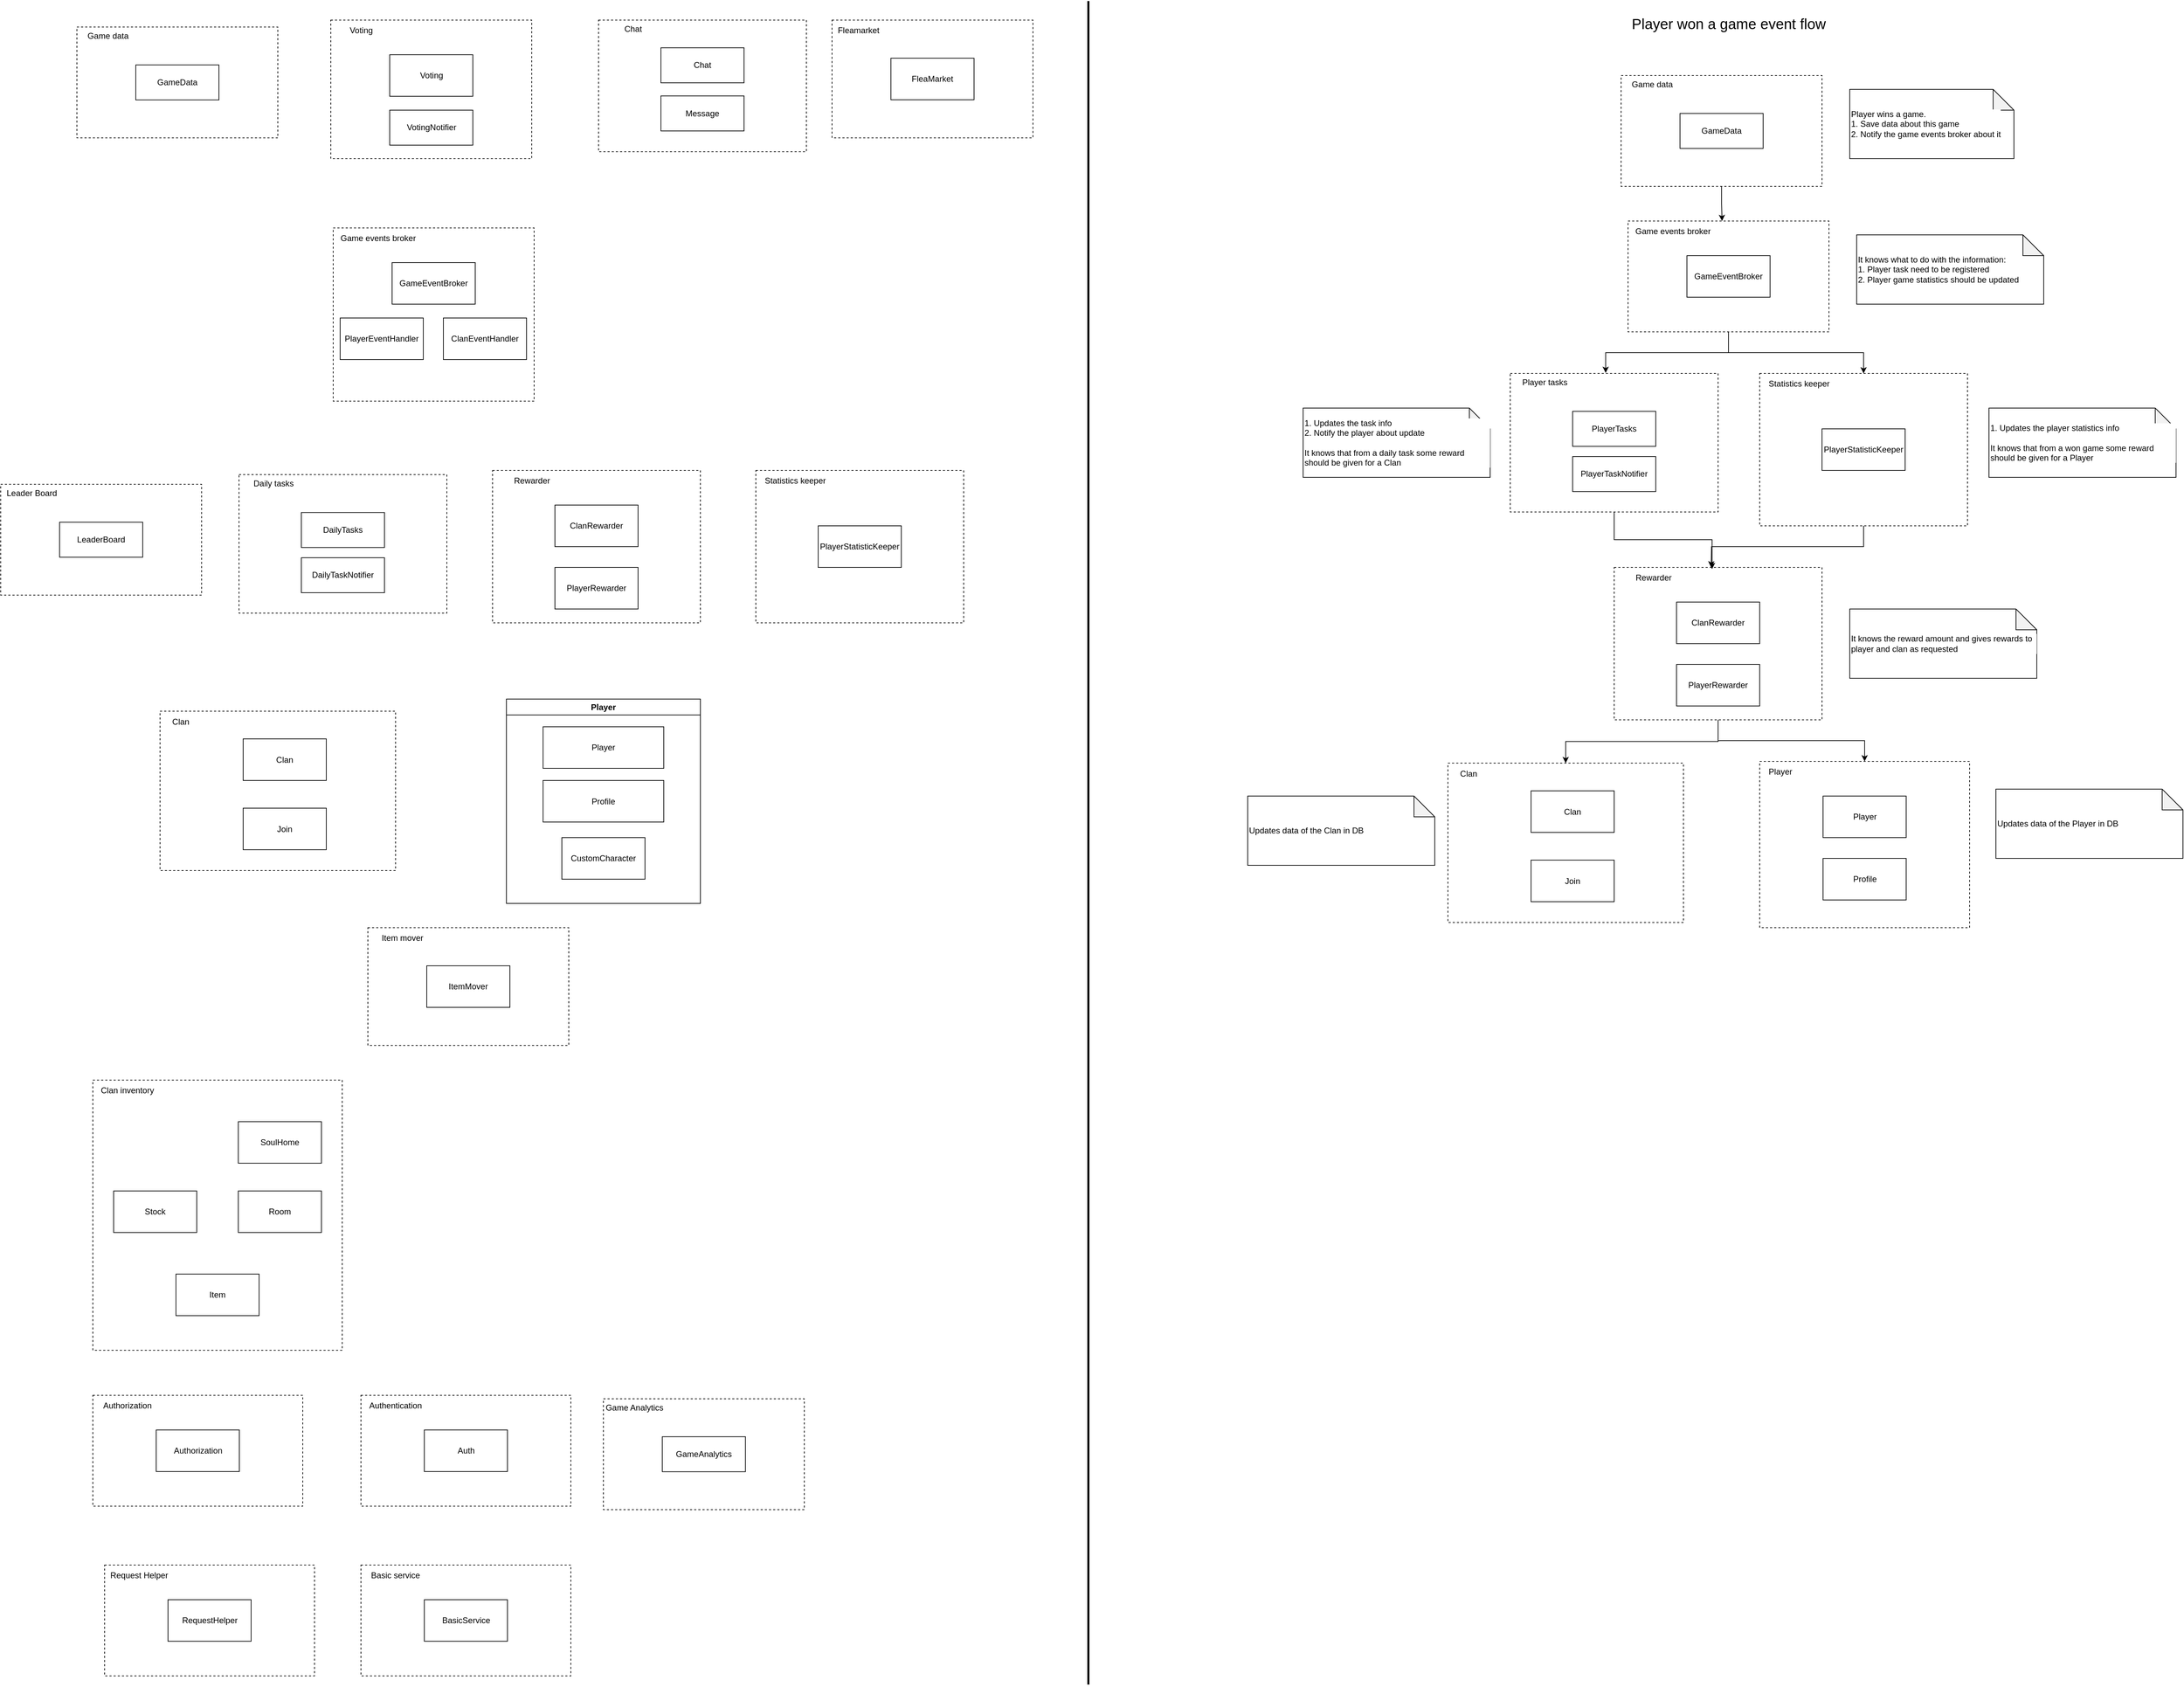 <mxfile version="26.0.9">
  <diagram id="C5RBs43oDa-KdzZeNtuy" name="Page-1">
    <mxGraphModel dx="1562" dy="2119" grid="1" gridSize="10" guides="1" tooltips="1" connect="1" arrows="1" fold="1" page="1" pageScale="1" pageWidth="827" pageHeight="1169" background="#ffffff" math="0" shadow="0">
      <root>
        <mxCell id="WIyWlLk6GJQsqaUBKTNV-0" />
        <mxCell id="WIyWlLk6GJQsqaUBKTNV-1" parent="WIyWlLk6GJQsqaUBKTNV-0" />
        <mxCell id="xSpBKCksksXmDGPZZ2uK-2" value="" style="rounded=0;whiteSpace=wrap;html=1;dashed=1;fillColor=none;labelBackgroundColor=default;" parent="WIyWlLk6GJQsqaUBKTNV-1" vertex="1">
          <mxGeometry x="273" y="480" width="360" height="390" as="geometry" />
        </mxCell>
        <mxCell id="_3Yxe7j3_LtKffiDOUv9-1" value="SoulHome" style="rounded=0;whiteSpace=wrap;html=1;labelBackgroundColor=default;" parent="WIyWlLk6GJQsqaUBKTNV-1" vertex="1">
          <mxGeometry x="483" y="540" width="120" height="60" as="geometry" />
        </mxCell>
        <mxCell id="_3Yxe7j3_LtKffiDOUv9-2" value="Stock" style="rounded=0;whiteSpace=wrap;html=1;labelBackgroundColor=default;" parent="WIyWlLk6GJQsqaUBKTNV-1" vertex="1">
          <mxGeometry x="303" y="640" width="120" height="60" as="geometry" />
        </mxCell>
        <mxCell id="_3Yxe7j3_LtKffiDOUv9-3" value="Room" style="rounded=0;whiteSpace=wrap;html=1;labelBackgroundColor=default;" parent="WIyWlLk6GJQsqaUBKTNV-1" vertex="1">
          <mxGeometry x="483" y="640" width="120" height="60" as="geometry" />
        </mxCell>
        <mxCell id="_3Yxe7j3_LtKffiDOUv9-4" value="Item" style="rounded=0;whiteSpace=wrap;html=1;labelBackgroundColor=default;" parent="WIyWlLk6GJQsqaUBKTNV-1" vertex="1">
          <mxGeometry x="393" y="760" width="120" height="60" as="geometry" />
        </mxCell>
        <mxCell id="xSpBKCksksXmDGPZZ2uK-0" value="Clan inventory" style="text;html=1;align=center;verticalAlign=middle;whiteSpace=wrap;rounded=0;labelBackgroundColor=default;" parent="WIyWlLk6GJQsqaUBKTNV-1" vertex="1">
          <mxGeometry x="273" y="480" width="100" height="30" as="geometry" />
        </mxCell>
        <mxCell id="xSpBKCksksXmDGPZZ2uK-36" value="" style="group;labelBackgroundColor=default;" parent="WIyWlLk6GJQsqaUBKTNV-1" vertex="1" connectable="0">
          <mxGeometry x="370" y="-52.5" width="340" height="230" as="geometry" />
        </mxCell>
        <mxCell id="xSpBKCksksXmDGPZZ2uK-1" value="" style="rounded=0;whiteSpace=wrap;html=1;dashed=1;fillColor=none;labelBackgroundColor=default;" parent="xSpBKCksksXmDGPZZ2uK-36" vertex="1">
          <mxGeometry width="340" height="230" as="geometry" />
        </mxCell>
        <mxCell id="_3Yxe7j3_LtKffiDOUv9-0" value="Clan" style="rounded=0;whiteSpace=wrap;html=1;labelBackgroundColor=default;" parent="xSpBKCksksXmDGPZZ2uK-36" vertex="1">
          <mxGeometry x="120" y="40" width="120" height="60" as="geometry" />
        </mxCell>
        <mxCell id="_3Yxe7j3_LtKffiDOUv9-15" value="Clan" style="text;html=1;align=center;verticalAlign=middle;whiteSpace=wrap;rounded=0;labelBackgroundColor=default;" parent="xSpBKCksksXmDGPZZ2uK-36" vertex="1">
          <mxGeometry width="60" height="30" as="geometry" />
        </mxCell>
        <mxCell id="xSpBKCksksXmDGPZZ2uK-3" value="Join" style="rounded=0;whiteSpace=wrap;html=1;labelBackgroundColor=default;" parent="xSpBKCksksXmDGPZZ2uK-36" vertex="1">
          <mxGeometry x="120" y="140" width="120" height="60" as="geometry" />
        </mxCell>
        <mxCell id="xSpBKCksksXmDGPZZ2uK-39" value="" style="group;labelBackgroundColor=default;" parent="WIyWlLk6GJQsqaUBKTNV-1" vertex="1" connectable="0">
          <mxGeometry x="660" y="935" width="303" height="160" as="geometry" />
        </mxCell>
        <mxCell id="xSpBKCksksXmDGPZZ2uK-23" value="" style="rounded=0;whiteSpace=wrap;html=1;dashed=1;fillColor=none;labelBackgroundColor=default;" parent="xSpBKCksksXmDGPZZ2uK-39" vertex="1">
          <mxGeometry width="303" height="160" as="geometry" />
        </mxCell>
        <mxCell id="xSpBKCksksXmDGPZZ2uK-24" value="Auth" style="rounded=0;whiteSpace=wrap;html=1;labelBackgroundColor=default;" parent="xSpBKCksksXmDGPZZ2uK-39" vertex="1">
          <mxGeometry x="91.5" y="50" width="120" height="60" as="geometry" />
        </mxCell>
        <mxCell id="xSpBKCksksXmDGPZZ2uK-26" value="Authentication" style="text;html=1;align=center;verticalAlign=middle;whiteSpace=wrap;rounded=0;labelBackgroundColor=default;" parent="xSpBKCksksXmDGPZZ2uK-39" vertex="1">
          <mxGeometry width="100" height="30" as="geometry" />
        </mxCell>
        <mxCell id="xSpBKCksksXmDGPZZ2uK-41" value="" style="group;labelBackgroundColor=default;" parent="WIyWlLk6GJQsqaUBKTNV-1" vertex="1" connectable="0">
          <mxGeometry x="250" y="-1040" width="290" height="160" as="geometry" />
        </mxCell>
        <mxCell id="_3Yxe7j3_LtKffiDOUv9-13" value="" style="rounded=0;whiteSpace=wrap;html=1;dashed=1;fillColor=none;labelBackgroundColor=default;" parent="xSpBKCksksXmDGPZZ2uK-41" vertex="1">
          <mxGeometry width="290" height="160" as="geometry" />
        </mxCell>
        <mxCell id="_3Yxe7j3_LtKffiDOUv9-8" value="GameData" style="rounded=0;whiteSpace=wrap;html=1;labelBackgroundColor=default;" parent="xSpBKCksksXmDGPZZ2uK-41" vertex="1">
          <mxGeometry x="85" y="54.738" width="120" height="50.526" as="geometry" />
        </mxCell>
        <mxCell id="_3Yxe7j3_LtKffiDOUv9-18" value="Game data" style="text;html=1;align=center;verticalAlign=middle;whiteSpace=wrap;rounded=0;labelBackgroundColor=default;" parent="xSpBKCksksXmDGPZZ2uK-41" vertex="1">
          <mxGeometry width="90" height="25.263" as="geometry" />
        </mxCell>
        <mxCell id="xSpBKCksksXmDGPZZ2uK-42" value="" style="group;labelBackgroundColor=default;" parent="WIyWlLk6GJQsqaUBKTNV-1" vertex="1" connectable="0">
          <mxGeometry x="273" y="935" width="303" height="160" as="geometry" />
        </mxCell>
        <mxCell id="xSpBKCksksXmDGPZZ2uK-28" value="" style="rounded=0;whiteSpace=wrap;html=1;dashed=1;fillColor=none;labelBackgroundColor=default;" parent="xSpBKCksksXmDGPZZ2uK-42" vertex="1">
          <mxGeometry width="303" height="160" as="geometry" />
        </mxCell>
        <mxCell id="xSpBKCksksXmDGPZZ2uK-29" value="Authorization" style="rounded=0;whiteSpace=wrap;html=1;labelBackgroundColor=default;" parent="xSpBKCksksXmDGPZZ2uK-42" vertex="1">
          <mxGeometry x="91.5" y="50" width="120" height="60" as="geometry" />
        </mxCell>
        <mxCell id="xSpBKCksksXmDGPZZ2uK-30" value="Authorization" style="text;html=1;align=center;verticalAlign=middle;whiteSpace=wrap;rounded=0;labelBackgroundColor=default;" parent="xSpBKCksksXmDGPZZ2uK-42" vertex="1">
          <mxGeometry width="100" height="30" as="geometry" />
        </mxCell>
        <mxCell id="xSpBKCksksXmDGPZZ2uK-43" value="" style="group;labelBackgroundColor=default;" parent="WIyWlLk6GJQsqaUBKTNV-1" vertex="1" connectable="0">
          <mxGeometry x="1340" y="-1050" width="290" height="170" as="geometry" />
        </mxCell>
        <mxCell id="_3Yxe7j3_LtKffiDOUv9-14" value="" style="rounded=0;whiteSpace=wrap;html=1;dashed=1;fillColor=none;labelBackgroundColor=default;" parent="xSpBKCksksXmDGPZZ2uK-43" vertex="1">
          <mxGeometry width="290" height="170" as="geometry" />
        </mxCell>
        <mxCell id="_3Yxe7j3_LtKffiDOUv9-9" value="FleaMarket" style="rounded=0;whiteSpace=wrap;html=1;labelBackgroundColor=default;" parent="xSpBKCksksXmDGPZZ2uK-43" vertex="1">
          <mxGeometry x="85" y="55" width="120" height="60" as="geometry" />
        </mxCell>
        <mxCell id="_3Yxe7j3_LtKffiDOUv9-17" value="Fleamarket&amp;nbsp;" style="text;html=1;align=center;verticalAlign=middle;whiteSpace=wrap;rounded=0;labelBackgroundColor=default;" parent="xSpBKCksksXmDGPZZ2uK-43" vertex="1">
          <mxGeometry x="10" width="60" height="30" as="geometry" />
        </mxCell>
        <mxCell id="xSpBKCksksXmDGPZZ2uK-45" value="" style="group;labelBackgroundColor=default;" parent="WIyWlLk6GJQsqaUBKTNV-1" vertex="1" connectable="0">
          <mxGeometry x="660" y="1180" width="303" height="160" as="geometry" />
        </mxCell>
        <mxCell id="xSpBKCksksXmDGPZZ2uK-32" value="" style="rounded=0;whiteSpace=wrap;html=1;dashed=1;fillColor=none;labelBackgroundColor=default;" parent="xSpBKCksksXmDGPZZ2uK-45" vertex="1">
          <mxGeometry width="303" height="160" as="geometry" />
        </mxCell>
        <mxCell id="xSpBKCksksXmDGPZZ2uK-33" value="Ba&lt;span style=&quot;&quot;&gt;sic service&lt;/span&gt;" style="text;html=1;align=center;verticalAlign=middle;whiteSpace=wrap;rounded=0;labelBackgroundColor=default;" parent="xSpBKCksksXmDGPZZ2uK-45" vertex="1">
          <mxGeometry width="100" height="30" as="geometry" />
        </mxCell>
        <mxCell id="xSpBKCksksXmDGPZZ2uK-35" value="BasicService" style="rounded=0;whiteSpace=wrap;html=1;labelBackgroundColor=default;" parent="xSpBKCksksXmDGPZZ2uK-45" vertex="1">
          <mxGeometry x="91.5" y="50" width="120" height="60" as="geometry" />
        </mxCell>
        <mxCell id="xSpBKCksksXmDGPZZ2uK-49" value="" style="group;labelBackgroundColor=default;" parent="WIyWlLk6GJQsqaUBKTNV-1" vertex="1" connectable="0">
          <mxGeometry x="850" y="-400" width="300" height="220" as="geometry" />
        </mxCell>
        <mxCell id="xSpBKCksksXmDGPZZ2uK-50" value="" style="rounded=0;whiteSpace=wrap;html=1;dashed=1;fillColor=none;labelBackgroundColor=default;" parent="xSpBKCksksXmDGPZZ2uK-49" vertex="1">
          <mxGeometry width="300" height="220" as="geometry" />
        </mxCell>
        <mxCell id="xSpBKCksksXmDGPZZ2uK-51" value="ClanRewarder" style="rounded=0;whiteSpace=wrap;html=1;labelBackgroundColor=default;" parent="xSpBKCksksXmDGPZZ2uK-49" vertex="1">
          <mxGeometry x="90" y="50" width="120" height="60" as="geometry" />
        </mxCell>
        <mxCell id="xSpBKCksksXmDGPZZ2uK-52" value="Rewarder" style="text;html=1;align=center;verticalAlign=middle;whiteSpace=wrap;rounded=0;labelBackgroundColor=default;" parent="xSpBKCksksXmDGPZZ2uK-49" vertex="1">
          <mxGeometry width="114" height="30" as="geometry" />
        </mxCell>
        <mxCell id="xSpBKCksksXmDGPZZ2uK-53" value="PlayerRewarder" style="rounded=0;whiteSpace=wrap;html=1;labelBackgroundColor=default;" parent="xSpBKCksksXmDGPZZ2uK-49" vertex="1">
          <mxGeometry x="90" y="140" width="120" height="60" as="geometry" />
        </mxCell>
        <mxCell id="xSpBKCksksXmDGPZZ2uK-79" value="" style="group;labelBackgroundColor=default;" parent="WIyWlLk6GJQsqaUBKTNV-1" vertex="1" connectable="0">
          <mxGeometry x="670" y="260" width="290" height="170" as="geometry" />
        </mxCell>
        <mxCell id="xSpBKCksksXmDGPZZ2uK-80" value="" style="rounded=0;whiteSpace=wrap;html=1;dashed=1;fillColor=none;labelBackgroundColor=default;" parent="xSpBKCksksXmDGPZZ2uK-79" vertex="1">
          <mxGeometry width="290" height="170" as="geometry" />
        </mxCell>
        <mxCell id="xSpBKCksksXmDGPZZ2uK-81" value="ItemMover" style="rounded=0;whiteSpace=wrap;html=1;labelBackgroundColor=default;" parent="xSpBKCksksXmDGPZZ2uK-79" vertex="1">
          <mxGeometry x="85" y="55" width="120" height="60" as="geometry" />
        </mxCell>
        <mxCell id="xSpBKCksksXmDGPZZ2uK-82" value="Item mover" style="text;html=1;align=center;verticalAlign=middle;whiteSpace=wrap;rounded=0;labelBackgroundColor=default;" parent="xSpBKCksksXmDGPZZ2uK-79" vertex="1">
          <mxGeometry x="10" width="80" height="30" as="geometry" />
        </mxCell>
        <mxCell id="xSpBKCksksXmDGPZZ2uK-92" value="" style="group;labelBackgroundColor=default;" parent="WIyWlLk6GJQsqaUBKTNV-1" vertex="1" connectable="0">
          <mxGeometry x="1003" y="-1050" width="300" height="190" as="geometry" />
        </mxCell>
        <mxCell id="xSpBKCksksXmDGPZZ2uK-93" value="" style="rounded=0;whiteSpace=wrap;html=1;dashed=1;fillColor=none;labelBackgroundColor=default;" parent="xSpBKCksksXmDGPZZ2uK-92" vertex="1">
          <mxGeometry width="300" height="190" as="geometry" />
        </mxCell>
        <mxCell id="xSpBKCksksXmDGPZZ2uK-94" value="Chat" style="rounded=0;whiteSpace=wrap;html=1;labelBackgroundColor=default;" parent="xSpBKCksksXmDGPZZ2uK-92" vertex="1">
          <mxGeometry x="90" y="39.997" width="120" height="50.526" as="geometry" />
        </mxCell>
        <mxCell id="xSpBKCksksXmDGPZZ2uK-95" value="Chat" style="text;html=1;align=center;verticalAlign=middle;whiteSpace=wrap;rounded=0;labelBackgroundColor=default;" parent="xSpBKCksksXmDGPZZ2uK-92" vertex="1">
          <mxGeometry width="100" height="25.263" as="geometry" />
        </mxCell>
        <mxCell id="xSpBKCksksXmDGPZZ2uK-96" value="Message" style="rounded=0;whiteSpace=wrap;html=1;labelBackgroundColor=default;" parent="xSpBKCksksXmDGPZZ2uK-92" vertex="1">
          <mxGeometry x="90" y="109.477" width="120" height="50.526" as="geometry" />
        </mxCell>
        <mxCell id="xSpBKCksksXmDGPZZ2uK-101" value="" style="group;labelBackgroundColor=default;" parent="WIyWlLk6GJQsqaUBKTNV-1" vertex="1" connectable="0">
          <mxGeometry x="1230" y="-400" width="300" height="220" as="geometry" />
        </mxCell>
        <mxCell id="xSpBKCksksXmDGPZZ2uK-102" value="" style="rounded=0;whiteSpace=wrap;html=1;dashed=1;fillColor=none;labelBackgroundColor=default;" parent="xSpBKCksksXmDGPZZ2uK-101" vertex="1">
          <mxGeometry width="300" height="220" as="geometry" />
        </mxCell>
        <mxCell id="xSpBKCksksXmDGPZZ2uK-104" value="Statistics keeper" style="text;html=1;align=center;verticalAlign=middle;whiteSpace=wrap;rounded=0;labelBackgroundColor=default;" parent="xSpBKCksksXmDGPZZ2uK-101" vertex="1">
          <mxGeometry width="114" height="30" as="geometry" />
        </mxCell>
        <mxCell id="xSpBKCksksXmDGPZZ2uK-105" value="PlayerStatisticKeeper" style="rounded=0;whiteSpace=wrap;html=1;labelBackgroundColor=default;" parent="xSpBKCksksXmDGPZZ2uK-101" vertex="1">
          <mxGeometry x="90" y="80" width="120" height="60" as="geometry" />
        </mxCell>
        <mxCell id="xSpBKCksksXmDGPZZ2uK-106" value="" style="group;labelBackgroundColor=default;" parent="WIyWlLk6GJQsqaUBKTNV-1" vertex="1" connectable="0">
          <mxGeometry x="620" y="-750" width="290" height="250" as="geometry" />
        </mxCell>
        <mxCell id="xSpBKCksksXmDGPZZ2uK-107" value="" style="rounded=0;whiteSpace=wrap;html=1;dashed=1;fillColor=none;labelBackgroundColor=default;" parent="xSpBKCksksXmDGPZZ2uK-106" vertex="1">
          <mxGeometry width="290" height="250" as="geometry" />
        </mxCell>
        <mxCell id="xSpBKCksksXmDGPZZ2uK-108" value="GameEventBroker" style="rounded=0;whiteSpace=wrap;html=1;labelBackgroundColor=default;" parent="xSpBKCksksXmDGPZZ2uK-106" vertex="1">
          <mxGeometry x="85" y="50" width="120" height="60" as="geometry" />
        </mxCell>
        <mxCell id="xSpBKCksksXmDGPZZ2uK-109" value="Game events broker" style="text;html=1;align=center;verticalAlign=middle;whiteSpace=wrap;rounded=0;labelBackgroundColor=default;" parent="xSpBKCksksXmDGPZZ2uK-106" vertex="1">
          <mxGeometry width="130" height="30" as="geometry" />
        </mxCell>
        <mxCell id="3SYLePcLEChU1F_e8hGt-3" value="PlayerEventHandler" style="rounded=0;whiteSpace=wrap;html=1;labelBackgroundColor=default;" parent="xSpBKCksksXmDGPZZ2uK-106" vertex="1">
          <mxGeometry x="10" y="130" width="120" height="60" as="geometry" />
        </mxCell>
        <mxCell id="3SYLePcLEChU1F_e8hGt-4" value="ClanEventHandler" style="rounded=0;whiteSpace=wrap;html=1;labelBackgroundColor=default;" parent="xSpBKCksksXmDGPZZ2uK-106" vertex="1">
          <mxGeometry x="159" y="130" width="120" height="60" as="geometry" />
        </mxCell>
        <mxCell id="xSpBKCksksXmDGPZZ2uK-116" value="" style="group;labelBackgroundColor=default;" parent="WIyWlLk6GJQsqaUBKTNV-1" vertex="1" connectable="0">
          <mxGeometry x="616.5" y="-1050" width="290" height="200" as="geometry" />
        </mxCell>
        <mxCell id="xSpBKCksksXmDGPZZ2uK-4" value="" style="rounded=0;whiteSpace=wrap;html=1;dashed=1;fillColor=none;container=0;labelBackgroundColor=default;" parent="xSpBKCksksXmDGPZZ2uK-116" vertex="1">
          <mxGeometry width="290" height="200" as="geometry" />
        </mxCell>
        <mxCell id="_3Yxe7j3_LtKffiDOUv9-10" value="Voting" style="rounded=0;whiteSpace=wrap;html=1;container=0;labelBackgroundColor=default;" parent="xSpBKCksksXmDGPZZ2uK-116" vertex="1">
          <mxGeometry x="85" y="50" width="120" height="60" as="geometry" />
        </mxCell>
        <mxCell id="xSpBKCksksXmDGPZZ2uK-5" value="Voting" style="text;html=1;align=center;verticalAlign=middle;whiteSpace=wrap;rounded=0;container=0;labelBackgroundColor=default;" parent="xSpBKCksksXmDGPZZ2uK-116" vertex="1">
          <mxGeometry width="87" height="30" as="geometry" />
        </mxCell>
        <mxCell id="xSpBKCksksXmDGPZZ2uK-115" value="VotingNotifier" style="rounded=0;whiteSpace=wrap;html=1;container=0;labelBackgroundColor=default;" parent="xSpBKCksksXmDGPZZ2uK-116" vertex="1">
          <mxGeometry x="85" y="129.997" width="120" height="50.526" as="geometry" />
        </mxCell>
        <mxCell id="xSpBKCksksXmDGPZZ2uK-117" value="" style="group;labelBackgroundColor=default;" parent="WIyWlLk6GJQsqaUBKTNV-1" vertex="1" connectable="0">
          <mxGeometry x="484" y="-394" width="300" height="200" as="geometry" />
        </mxCell>
        <mxCell id="xSpBKCksksXmDGPZZ2uK-8" value="" style="rounded=0;whiteSpace=wrap;html=1;dashed=1;fillColor=none;labelBackgroundColor=default;" parent="xSpBKCksksXmDGPZZ2uK-117" vertex="1">
          <mxGeometry width="300" height="200" as="geometry" />
        </mxCell>
        <mxCell id="_3Yxe7j3_LtKffiDOUv9-7" value="DailyTasks" style="rounded=0;whiteSpace=wrap;html=1;labelBackgroundColor=default;" parent="xSpBKCksksXmDGPZZ2uK-117" vertex="1">
          <mxGeometry x="90" y="54.737" width="120" height="50.526" as="geometry" />
        </mxCell>
        <mxCell id="xSpBKCksksXmDGPZZ2uK-9" value="Daily tasks" style="text;html=1;align=center;verticalAlign=middle;whiteSpace=wrap;rounded=0;labelBackgroundColor=default;" parent="xSpBKCksksXmDGPZZ2uK-117" vertex="1">
          <mxGeometry width="100" height="25.263" as="geometry" />
        </mxCell>
        <mxCell id="xSpBKCksksXmDGPZZ2uK-112" value="DailyTaskNotifier" style="rounded=0;whiteSpace=wrap;html=1;labelBackgroundColor=default;" parent="xSpBKCksksXmDGPZZ2uK-117" vertex="1">
          <mxGeometry x="90" y="119.997" width="120" height="50.526" as="geometry" />
        </mxCell>
        <mxCell id="xSpBKCksksXmDGPZZ2uK-120" value="" style="group;labelBackgroundColor=default;" parent="WIyWlLk6GJQsqaUBKTNV-1" vertex="1" connectable="0">
          <mxGeometry x="2479" y="-970" width="290" height="160" as="geometry" />
        </mxCell>
        <mxCell id="xSpBKCksksXmDGPZZ2uK-121" value="" style="rounded=0;whiteSpace=wrap;html=1;dashed=1;fillColor=none;labelBackgroundColor=default;" parent="xSpBKCksksXmDGPZZ2uK-120" vertex="1">
          <mxGeometry width="290" height="160" as="geometry" />
        </mxCell>
        <mxCell id="xSpBKCksksXmDGPZZ2uK-122" value="GameData" style="rounded=0;whiteSpace=wrap;html=1;labelBackgroundColor=default;" parent="xSpBKCksksXmDGPZZ2uK-120" vertex="1">
          <mxGeometry x="85" y="54.738" width="120" height="50.526" as="geometry" />
        </mxCell>
        <mxCell id="xSpBKCksksXmDGPZZ2uK-123" value="Game data" style="text;html=1;align=center;verticalAlign=middle;whiteSpace=wrap;rounded=0;labelBackgroundColor=default;" parent="xSpBKCksksXmDGPZZ2uK-120" vertex="1">
          <mxGeometry width="90" height="25.263" as="geometry" />
        </mxCell>
        <mxCell id="xSpBKCksksXmDGPZZ2uK-124" value="" style="group;labelBackgroundColor=default;" parent="WIyWlLk6GJQsqaUBKTNV-1" vertex="1" connectable="0">
          <mxGeometry x="2489" y="-760" width="290" height="160" as="geometry" />
        </mxCell>
        <mxCell id="xSpBKCksksXmDGPZZ2uK-125" value="" style="rounded=0;whiteSpace=wrap;html=1;dashed=1;fillColor=none;labelBackgroundColor=default;" parent="xSpBKCksksXmDGPZZ2uK-124" vertex="1">
          <mxGeometry width="290" height="160" as="geometry" />
        </mxCell>
        <mxCell id="xSpBKCksksXmDGPZZ2uK-126" value="GameEventBroker" style="rounded=0;whiteSpace=wrap;html=1;labelBackgroundColor=default;" parent="xSpBKCksksXmDGPZZ2uK-124" vertex="1">
          <mxGeometry x="85" y="50" width="120" height="60" as="geometry" />
        </mxCell>
        <mxCell id="xSpBKCksksXmDGPZZ2uK-127" value="Game events broker" style="text;html=1;align=center;verticalAlign=middle;whiteSpace=wrap;rounded=0;labelBackgroundColor=default;" parent="xSpBKCksksXmDGPZZ2uK-124" vertex="1">
          <mxGeometry width="130" height="30" as="geometry" />
        </mxCell>
        <mxCell id="xSpBKCksksXmDGPZZ2uK-128" value="" style="group;labelBackgroundColor=default;" parent="WIyWlLk6GJQsqaUBKTNV-1" vertex="1" connectable="0">
          <mxGeometry x="2319" y="-540" width="300" height="200" as="geometry" />
        </mxCell>
        <mxCell id="xSpBKCksksXmDGPZZ2uK-129" value="" style="rounded=0;whiteSpace=wrap;html=1;dashed=1;fillColor=none;labelBackgroundColor=default;" parent="xSpBKCksksXmDGPZZ2uK-128" vertex="1">
          <mxGeometry width="300" height="200" as="geometry" />
        </mxCell>
        <mxCell id="xSpBKCksksXmDGPZZ2uK-130" value="PlayerTasks" style="rounded=0;whiteSpace=wrap;html=1;labelBackgroundColor=default;" parent="xSpBKCksksXmDGPZZ2uK-128" vertex="1">
          <mxGeometry x="90" y="54.737" width="120" height="50.526" as="geometry" />
        </mxCell>
        <mxCell id="xSpBKCksksXmDGPZZ2uK-131" value="Player tasks" style="text;html=1;align=center;verticalAlign=middle;whiteSpace=wrap;rounded=0;labelBackgroundColor=default;" parent="xSpBKCksksXmDGPZZ2uK-128" vertex="1">
          <mxGeometry width="100" height="25.263" as="geometry" />
        </mxCell>
        <mxCell id="xSpBKCksksXmDGPZZ2uK-132" value="PlayerTaskNotifier" style="rounded=0;whiteSpace=wrap;html=1;labelBackgroundColor=default;" parent="xSpBKCksksXmDGPZZ2uK-128" vertex="1">
          <mxGeometry x="90" y="119.997" width="120" height="50.526" as="geometry" />
        </mxCell>
        <mxCell id="xSpBKCksksXmDGPZZ2uK-133" value="" style="group;labelBackgroundColor=default;" parent="WIyWlLk6GJQsqaUBKTNV-1" vertex="1" connectable="0">
          <mxGeometry x="2679" y="-540" width="300" height="220" as="geometry" />
        </mxCell>
        <mxCell id="xSpBKCksksXmDGPZZ2uK-157" style="edgeStyle=orthogonalEdgeStyle;rounded=0;orthogonalLoop=1;jettySize=auto;html=1;exitX=0.5;exitY=1;exitDx=0;exitDy=0;labelBackgroundColor=default;" parent="xSpBKCksksXmDGPZZ2uK-133" source="xSpBKCksksXmDGPZZ2uK-134" edge="1">
          <mxGeometry relative="1" as="geometry">
            <mxPoint x="-70" y="280" as="targetPoint" />
          </mxGeometry>
        </mxCell>
        <mxCell id="xSpBKCksksXmDGPZZ2uK-134" value="" style="rounded=0;whiteSpace=wrap;html=1;dashed=1;fillColor=none;labelBackgroundColor=default;" parent="xSpBKCksksXmDGPZZ2uK-133" vertex="1">
          <mxGeometry width="300" height="220" as="geometry" />
        </mxCell>
        <mxCell id="xSpBKCksksXmDGPZZ2uK-136" value="Statistics keeper" style="text;html=1;align=center;verticalAlign=middle;whiteSpace=wrap;rounded=0;labelBackgroundColor=default;" parent="xSpBKCksksXmDGPZZ2uK-133" vertex="1">
          <mxGeometry width="114" height="30" as="geometry" />
        </mxCell>
        <mxCell id="xSpBKCksksXmDGPZZ2uK-137" value="PlayerStatisticKeeper" style="rounded=0;whiteSpace=wrap;html=1;labelBackgroundColor=default;" parent="xSpBKCksksXmDGPZZ2uK-133" vertex="1">
          <mxGeometry x="90" y="80" width="120" height="60" as="geometry" />
        </mxCell>
        <mxCell id="xSpBKCksksXmDGPZZ2uK-138" value="" style="group;labelBackgroundColor=default;" parent="WIyWlLk6GJQsqaUBKTNV-1" vertex="1" connectable="0">
          <mxGeometry x="2469" y="-260" width="300" height="220" as="geometry" />
        </mxCell>
        <mxCell id="xSpBKCksksXmDGPZZ2uK-139" value="" style="rounded=0;whiteSpace=wrap;html=1;dashed=1;fillColor=none;labelBackgroundColor=default;" parent="xSpBKCksksXmDGPZZ2uK-138" vertex="1">
          <mxGeometry width="300" height="220" as="geometry" />
        </mxCell>
        <mxCell id="xSpBKCksksXmDGPZZ2uK-140" value="ClanRewarder" style="rounded=0;whiteSpace=wrap;html=1;labelBackgroundColor=default;" parent="xSpBKCksksXmDGPZZ2uK-138" vertex="1">
          <mxGeometry x="90" y="50" width="120" height="60" as="geometry" />
        </mxCell>
        <mxCell id="xSpBKCksksXmDGPZZ2uK-141" value="Rewarder" style="text;html=1;align=center;verticalAlign=middle;whiteSpace=wrap;rounded=0;labelBackgroundColor=default;" parent="xSpBKCksksXmDGPZZ2uK-138" vertex="1">
          <mxGeometry width="114" height="30" as="geometry" />
        </mxCell>
        <mxCell id="xSpBKCksksXmDGPZZ2uK-142" value="PlayerRewarder" style="rounded=0;whiteSpace=wrap;html=1;labelBackgroundColor=default;" parent="xSpBKCksksXmDGPZZ2uK-138" vertex="1">
          <mxGeometry x="90" y="140" width="120" height="60" as="geometry" />
        </mxCell>
        <mxCell id="xSpBKCksksXmDGPZZ2uK-143" value="" style="group;labelBackgroundColor=default;" parent="WIyWlLk6GJQsqaUBKTNV-1" vertex="1" connectable="0">
          <mxGeometry x="2229" y="22.5" width="340" height="230" as="geometry" />
        </mxCell>
        <mxCell id="xSpBKCksksXmDGPZZ2uK-144" value="" style="rounded=0;whiteSpace=wrap;html=1;dashed=1;fillColor=none;labelBackgroundColor=default;" parent="xSpBKCksksXmDGPZZ2uK-143" vertex="1">
          <mxGeometry width="340" height="230" as="geometry" />
        </mxCell>
        <mxCell id="xSpBKCksksXmDGPZZ2uK-145" value="Clan" style="rounded=0;whiteSpace=wrap;html=1;labelBackgroundColor=default;" parent="xSpBKCksksXmDGPZZ2uK-143" vertex="1">
          <mxGeometry x="120" y="40" width="120" height="60" as="geometry" />
        </mxCell>
        <mxCell id="xSpBKCksksXmDGPZZ2uK-146" value="Clan" style="text;html=1;align=center;verticalAlign=middle;whiteSpace=wrap;rounded=0;labelBackgroundColor=default;" parent="xSpBKCksksXmDGPZZ2uK-143" vertex="1">
          <mxGeometry width="60" height="30" as="geometry" />
        </mxCell>
        <mxCell id="xSpBKCksksXmDGPZZ2uK-147" value="Join" style="rounded=0;whiteSpace=wrap;html=1;labelBackgroundColor=default;" parent="xSpBKCksksXmDGPZZ2uK-143" vertex="1">
          <mxGeometry x="120" y="140" width="120" height="60" as="geometry" />
        </mxCell>
        <mxCell id="xSpBKCksksXmDGPZZ2uK-148" value="" style="group;labelBackgroundColor=default;" parent="WIyWlLk6GJQsqaUBKTNV-1" vertex="1" connectable="0">
          <mxGeometry x="2679" y="20" width="303" height="240" as="geometry" />
        </mxCell>
        <mxCell id="xSpBKCksksXmDGPZZ2uK-149" value="" style="rounded=0;whiteSpace=wrap;html=1;dashed=1;fillColor=none;labelBackgroundColor=default;" parent="xSpBKCksksXmDGPZZ2uK-148" vertex="1">
          <mxGeometry width="303" height="240" as="geometry" />
        </mxCell>
        <mxCell id="xSpBKCksksXmDGPZZ2uK-150" value="Player" style="rounded=0;whiteSpace=wrap;html=1;labelBackgroundColor=default;" parent="xSpBKCksksXmDGPZZ2uK-148" vertex="1">
          <mxGeometry x="91.5" y="50" width="120" height="60" as="geometry" />
        </mxCell>
        <mxCell id="xSpBKCksksXmDGPZZ2uK-151" value="Player" style="text;html=1;align=center;verticalAlign=middle;whiteSpace=wrap;rounded=0;labelBackgroundColor=default;" parent="xSpBKCksksXmDGPZZ2uK-148" vertex="1">
          <mxGeometry width="60" height="30" as="geometry" />
        </mxCell>
        <mxCell id="xSpBKCksksXmDGPZZ2uK-152" value="Profile" style="rounded=0;whiteSpace=wrap;html=1;labelBackgroundColor=default;" parent="xSpBKCksksXmDGPZZ2uK-148" vertex="1">
          <mxGeometry x="91.5" y="140" width="120" height="60" as="geometry" />
        </mxCell>
        <mxCell id="xSpBKCksksXmDGPZZ2uK-153" style="edgeStyle=orthogonalEdgeStyle;rounded=0;orthogonalLoop=1;jettySize=auto;html=1;exitX=0.5;exitY=1;exitDx=0;exitDy=0;entryX=0.468;entryY=0;entryDx=0;entryDy=0;entryPerimeter=0;labelBackgroundColor=default;" parent="WIyWlLk6GJQsqaUBKTNV-1" source="xSpBKCksksXmDGPZZ2uK-121" target="xSpBKCksksXmDGPZZ2uK-125" edge="1">
          <mxGeometry relative="1" as="geometry" />
        </mxCell>
        <mxCell id="xSpBKCksksXmDGPZZ2uK-154" style="edgeStyle=orthogonalEdgeStyle;rounded=0;orthogonalLoop=1;jettySize=auto;html=1;exitX=0.5;exitY=1;exitDx=0;exitDy=0;entryX=0.459;entryY=-0.004;entryDx=0;entryDy=0;entryPerimeter=0;labelBackgroundColor=default;" parent="WIyWlLk6GJQsqaUBKTNV-1" source="xSpBKCksksXmDGPZZ2uK-125" target="xSpBKCksksXmDGPZZ2uK-129" edge="1">
          <mxGeometry relative="1" as="geometry" />
        </mxCell>
        <mxCell id="xSpBKCksksXmDGPZZ2uK-155" style="edgeStyle=orthogonalEdgeStyle;rounded=0;orthogonalLoop=1;jettySize=auto;html=1;entryX=0.5;entryY=0;entryDx=0;entryDy=0;labelBackgroundColor=default;" parent="WIyWlLk6GJQsqaUBKTNV-1" source="xSpBKCksksXmDGPZZ2uK-125" target="xSpBKCksksXmDGPZZ2uK-134" edge="1">
          <mxGeometry relative="1" as="geometry" />
        </mxCell>
        <mxCell id="xSpBKCksksXmDGPZZ2uK-156" style="edgeStyle=orthogonalEdgeStyle;rounded=0;orthogonalLoop=1;jettySize=auto;html=1;exitX=0.5;exitY=1;exitDx=0;exitDy=0;entryX=0.471;entryY=0.011;entryDx=0;entryDy=0;entryPerimeter=0;labelBackgroundColor=default;" parent="WIyWlLk6GJQsqaUBKTNV-1" source="xSpBKCksksXmDGPZZ2uK-129" target="xSpBKCksksXmDGPZZ2uK-139" edge="1">
          <mxGeometry relative="1" as="geometry" />
        </mxCell>
        <mxCell id="xSpBKCksksXmDGPZZ2uK-158" style="edgeStyle=orthogonalEdgeStyle;rounded=0;orthogonalLoop=1;jettySize=auto;html=1;exitX=0.5;exitY=1;exitDx=0;exitDy=0;labelBackgroundColor=default;" parent="WIyWlLk6GJQsqaUBKTNV-1" source="xSpBKCksksXmDGPZZ2uK-139" target="xSpBKCksksXmDGPZZ2uK-144" edge="1">
          <mxGeometry relative="1" as="geometry" />
        </mxCell>
        <mxCell id="xSpBKCksksXmDGPZZ2uK-159" style="edgeStyle=orthogonalEdgeStyle;rounded=0;orthogonalLoop=1;jettySize=auto;html=1;exitX=0.5;exitY=1;exitDx=0;exitDy=0;labelBackgroundColor=default;" parent="WIyWlLk6GJQsqaUBKTNV-1" source="xSpBKCksksXmDGPZZ2uK-139" target="xSpBKCksksXmDGPZZ2uK-149" edge="1">
          <mxGeometry relative="1" as="geometry" />
        </mxCell>
        <mxCell id="xSpBKCksksXmDGPZZ2uK-161" value="Player wins a game.&lt;div&gt;1. Save data about this game&lt;/div&gt;&lt;div&gt;2. Notify the game events broker about it&lt;/div&gt;" style="shape=note;whiteSpace=wrap;html=1;backgroundOutline=1;darkOpacity=0.05;align=left;labelBackgroundColor=default;" parent="WIyWlLk6GJQsqaUBKTNV-1" vertex="1">
          <mxGeometry x="2809" y="-950" width="237" height="100" as="geometry" />
        </mxCell>
        <mxCell id="xSpBKCksksXmDGPZZ2uK-162" value="&lt;div&gt;It knows what to do with the information:&lt;/div&gt;&lt;div&gt;1. Player task need to be registered&lt;/div&gt;&lt;div&gt;2. Player game statistics should be updated&lt;/div&gt;" style="shape=note;whiteSpace=wrap;html=1;backgroundOutline=1;darkOpacity=0.05;align=left;labelBackgroundColor=default;" parent="WIyWlLk6GJQsqaUBKTNV-1" vertex="1">
          <mxGeometry x="2819" y="-740" width="270" height="100" as="geometry" />
        </mxCell>
        <mxCell id="xSpBKCksksXmDGPZZ2uK-163" value="&lt;div&gt;1. Updates the task info&lt;/div&gt;&lt;div&gt;2. Notify the player about update&lt;/div&gt;&lt;div&gt;&lt;br&gt;&lt;/div&gt;&lt;div&gt;It knows that from a daily task some reward should be given for a Clan&lt;/div&gt;" style="shape=note;whiteSpace=wrap;html=1;backgroundOutline=1;darkOpacity=0.05;align=left;labelBackgroundColor=default;" parent="WIyWlLk6GJQsqaUBKTNV-1" vertex="1">
          <mxGeometry x="2020" y="-490" width="270" height="100" as="geometry" />
        </mxCell>
        <mxCell id="xSpBKCksksXmDGPZZ2uK-164" value="It knows the reward amount and gives rewards to player and clan as requested" style="shape=note;whiteSpace=wrap;html=1;backgroundOutline=1;darkOpacity=0.05;align=left;labelBackgroundColor=default;" parent="WIyWlLk6GJQsqaUBKTNV-1" vertex="1">
          <mxGeometry x="2809" y="-200" width="270" height="100" as="geometry" />
        </mxCell>
        <mxCell id="xSpBKCksksXmDGPZZ2uK-165" value="&lt;div&gt;1. Updates the player statistics info&lt;/div&gt;&lt;div&gt;&lt;br&gt;&lt;/div&gt;&lt;div&gt;It knows that from a won game&lt;span style=&quot;&quot;&gt;&amp;nbsp;some reward should be given for a Player&lt;/span&gt;&lt;/div&gt;" style="shape=note;whiteSpace=wrap;html=1;backgroundOutline=1;darkOpacity=0.05;align=left;labelBackgroundColor=default;" parent="WIyWlLk6GJQsqaUBKTNV-1" vertex="1">
          <mxGeometry x="3010" y="-490" width="270" height="100" as="geometry" />
        </mxCell>
        <mxCell id="xSpBKCksksXmDGPZZ2uK-166" value="Updates data of the Player in DB" style="shape=note;whiteSpace=wrap;html=1;backgroundOutline=1;darkOpacity=0.05;align=left;labelBackgroundColor=default;" parent="WIyWlLk6GJQsqaUBKTNV-1" vertex="1">
          <mxGeometry x="3020" y="60" width="270" height="100" as="geometry" />
        </mxCell>
        <mxCell id="xSpBKCksksXmDGPZZ2uK-167" value="Updates data of the Clan in DB" style="shape=note;whiteSpace=wrap;html=1;backgroundOutline=1;darkOpacity=0.05;align=left;labelBackgroundColor=default;" parent="WIyWlLk6GJQsqaUBKTNV-1" vertex="1">
          <mxGeometry x="1940" y="70" width="270" height="100" as="geometry" />
        </mxCell>
        <mxCell id="xSpBKCksksXmDGPZZ2uK-168" value="&lt;font style=&quot;font-size: 21px;&quot;&gt;Player won a game event flow&lt;/font&gt;" style="text;html=1;align=center;verticalAlign=middle;whiteSpace=wrap;rounded=0;labelBackgroundColor=default;" parent="WIyWlLk6GJQsqaUBKTNV-1" vertex="1">
          <mxGeometry x="2468.5" y="-1060" width="331" height="30" as="geometry" />
        </mxCell>
        <mxCell id="xSpBKCksksXmDGPZZ2uK-170" value="" style="endArrow=none;html=1;rounded=0;strokeWidth=3;labelBackgroundColor=default;" parent="WIyWlLk6GJQsqaUBKTNV-1" edge="1">
          <mxGeometry width="50" height="50" relative="1" as="geometry">
            <mxPoint x="1710" y="1352.5" as="sourcePoint" />
            <mxPoint x="1710" y="-1077.5" as="targetPoint" />
          </mxGeometry>
        </mxCell>
        <mxCell id="4nH1tylTjXcQbyy2z9VR-2" value="" style="group;labelBackgroundColor=default;" parent="WIyWlLk6GJQsqaUBKTNV-1" vertex="1" connectable="0">
          <mxGeometry x="290" y="1180" width="303" height="160" as="geometry" />
        </mxCell>
        <mxCell id="4nH1tylTjXcQbyy2z9VR-3" value="" style="rounded=0;whiteSpace=wrap;html=1;dashed=1;fillColor=none;labelBackgroundColor=default;" parent="4nH1tylTjXcQbyy2z9VR-2" vertex="1">
          <mxGeometry width="303" height="160" as="geometry" />
        </mxCell>
        <mxCell id="4nH1tylTjXcQbyy2z9VR-4" value="RequestHelper" style="rounded=0;whiteSpace=wrap;html=1;labelBackgroundColor=default;" parent="4nH1tylTjXcQbyy2z9VR-2" vertex="1">
          <mxGeometry x="91.5" y="50" width="120" height="60" as="geometry" />
        </mxCell>
        <mxCell id="4nH1tylTjXcQbyy2z9VR-5" value="Request Helper" style="text;html=1;align=center;verticalAlign=middle;whiteSpace=wrap;rounded=0;labelBackgroundColor=default;" parent="4nH1tylTjXcQbyy2z9VR-2" vertex="1">
          <mxGeometry width="100" height="30" as="geometry" />
        </mxCell>
        <mxCell id="4nH1tylTjXcQbyy2z9VR-14" value="" style="group;labelBackgroundColor=default;" parent="WIyWlLk6GJQsqaUBKTNV-1" vertex="1" connectable="0">
          <mxGeometry x="1010" y="940" width="290" height="160" as="geometry" />
        </mxCell>
        <mxCell id="4nH1tylTjXcQbyy2z9VR-15" value="" style="rounded=0;whiteSpace=wrap;html=1;dashed=1;fillColor=none;labelBackgroundColor=default;" parent="4nH1tylTjXcQbyy2z9VR-14" vertex="1">
          <mxGeometry width="290" height="160" as="geometry" />
        </mxCell>
        <mxCell id="4nH1tylTjXcQbyy2z9VR-16" value="GameAnalytics" style="rounded=0;whiteSpace=wrap;html=1;labelBackgroundColor=default;" parent="4nH1tylTjXcQbyy2z9VR-14" vertex="1">
          <mxGeometry x="85" y="54.738" width="120" height="50.526" as="geometry" />
        </mxCell>
        <mxCell id="4nH1tylTjXcQbyy2z9VR-17" value="Game Analytics" style="text;html=1;align=center;verticalAlign=middle;whiteSpace=wrap;rounded=0;labelBackgroundColor=default;" parent="4nH1tylTjXcQbyy2z9VR-14" vertex="1">
          <mxGeometry width="90" height="25.263" as="geometry" />
        </mxCell>
        <mxCell id="4nH1tylTjXcQbyy2z9VR-18" value="" style="group;labelBackgroundColor=default;" parent="WIyWlLk6GJQsqaUBKTNV-1" vertex="1" connectable="0">
          <mxGeometry x="140" y="-380" width="290" height="160" as="geometry" />
        </mxCell>
        <mxCell id="4nH1tylTjXcQbyy2z9VR-19" value="" style="rounded=0;whiteSpace=wrap;html=1;dashed=1;fillColor=none;labelBackgroundColor=default;" parent="4nH1tylTjXcQbyy2z9VR-18" vertex="1">
          <mxGeometry width="290" height="160" as="geometry" />
        </mxCell>
        <mxCell id="4nH1tylTjXcQbyy2z9VR-20" value="LeaderBoard" style="rounded=0;whiteSpace=wrap;html=1;labelBackgroundColor=default;" parent="4nH1tylTjXcQbyy2z9VR-18" vertex="1">
          <mxGeometry x="85" y="54.738" width="120" height="50.526" as="geometry" />
        </mxCell>
        <mxCell id="4nH1tylTjXcQbyy2z9VR-21" value="Leader Board" style="text;html=1;align=center;verticalAlign=middle;whiteSpace=wrap;rounded=0;labelBackgroundColor=default;" parent="4nH1tylTjXcQbyy2z9VR-18" vertex="1">
          <mxGeometry width="90" height="25.263" as="geometry" />
        </mxCell>
        <mxCell id="Uq9kenYZNKPh5GDCXCKU-0" value="Player" style="swimlane;whiteSpace=wrap;html=1;labelBackgroundColor=default;" vertex="1" parent="WIyWlLk6GJQsqaUBKTNV-1">
          <mxGeometry x="870" y="-70" width="280" height="295" as="geometry" />
        </mxCell>
        <mxCell id="_3Yxe7j3_LtKffiDOUv9-5" value="Player" style="rounded=0;whiteSpace=wrap;html=1;labelBackgroundColor=default;" parent="Uq9kenYZNKPh5GDCXCKU-0" vertex="1">
          <mxGeometry x="52.871" y="40" width="174.257" height="60" as="geometry" />
        </mxCell>
        <mxCell id="xSpBKCksksXmDGPZZ2uK-22" value="Profile" style="rounded=0;whiteSpace=wrap;html=1;labelBackgroundColor=default;" parent="Uq9kenYZNKPh5GDCXCKU-0" vertex="1">
          <mxGeometry x="52.871" y="117.5" width="174.257" height="60" as="geometry" />
        </mxCell>
        <mxCell id="_3Yxe7j3_LtKffiDOUv9-6" value="CustomCharacter" style="rounded=0;whiteSpace=wrap;html=1;labelBackgroundColor=default;" parent="Uq9kenYZNKPh5GDCXCKU-0" vertex="1">
          <mxGeometry x="80" y="200" width="120" height="60" as="geometry" />
        </mxCell>
      </root>
    </mxGraphModel>
  </diagram>
</mxfile>
